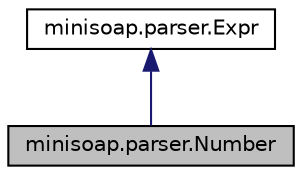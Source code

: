 digraph "minisoap.parser.Number"
{
  edge [fontname="Helvetica",fontsize="10",labelfontname="Helvetica",labelfontsize="10"];
  node [fontname="Helvetica",fontsize="10",shape=record];
  Node2 [label="minisoap.parser.Number",height=0.2,width=0.4,color="black", fillcolor="grey75", style="filled", fontcolor="black"];
  Node3 -> Node2 [dir="back",color="midnightblue",fontsize="10",style="solid",fontname="Helvetica"];
  Node3 [label="minisoap.parser.Expr",height=0.2,width=0.4,color="black", fillcolor="white", style="filled",URL="$classminisoap_1_1parser_1_1Expr.html"];
}
